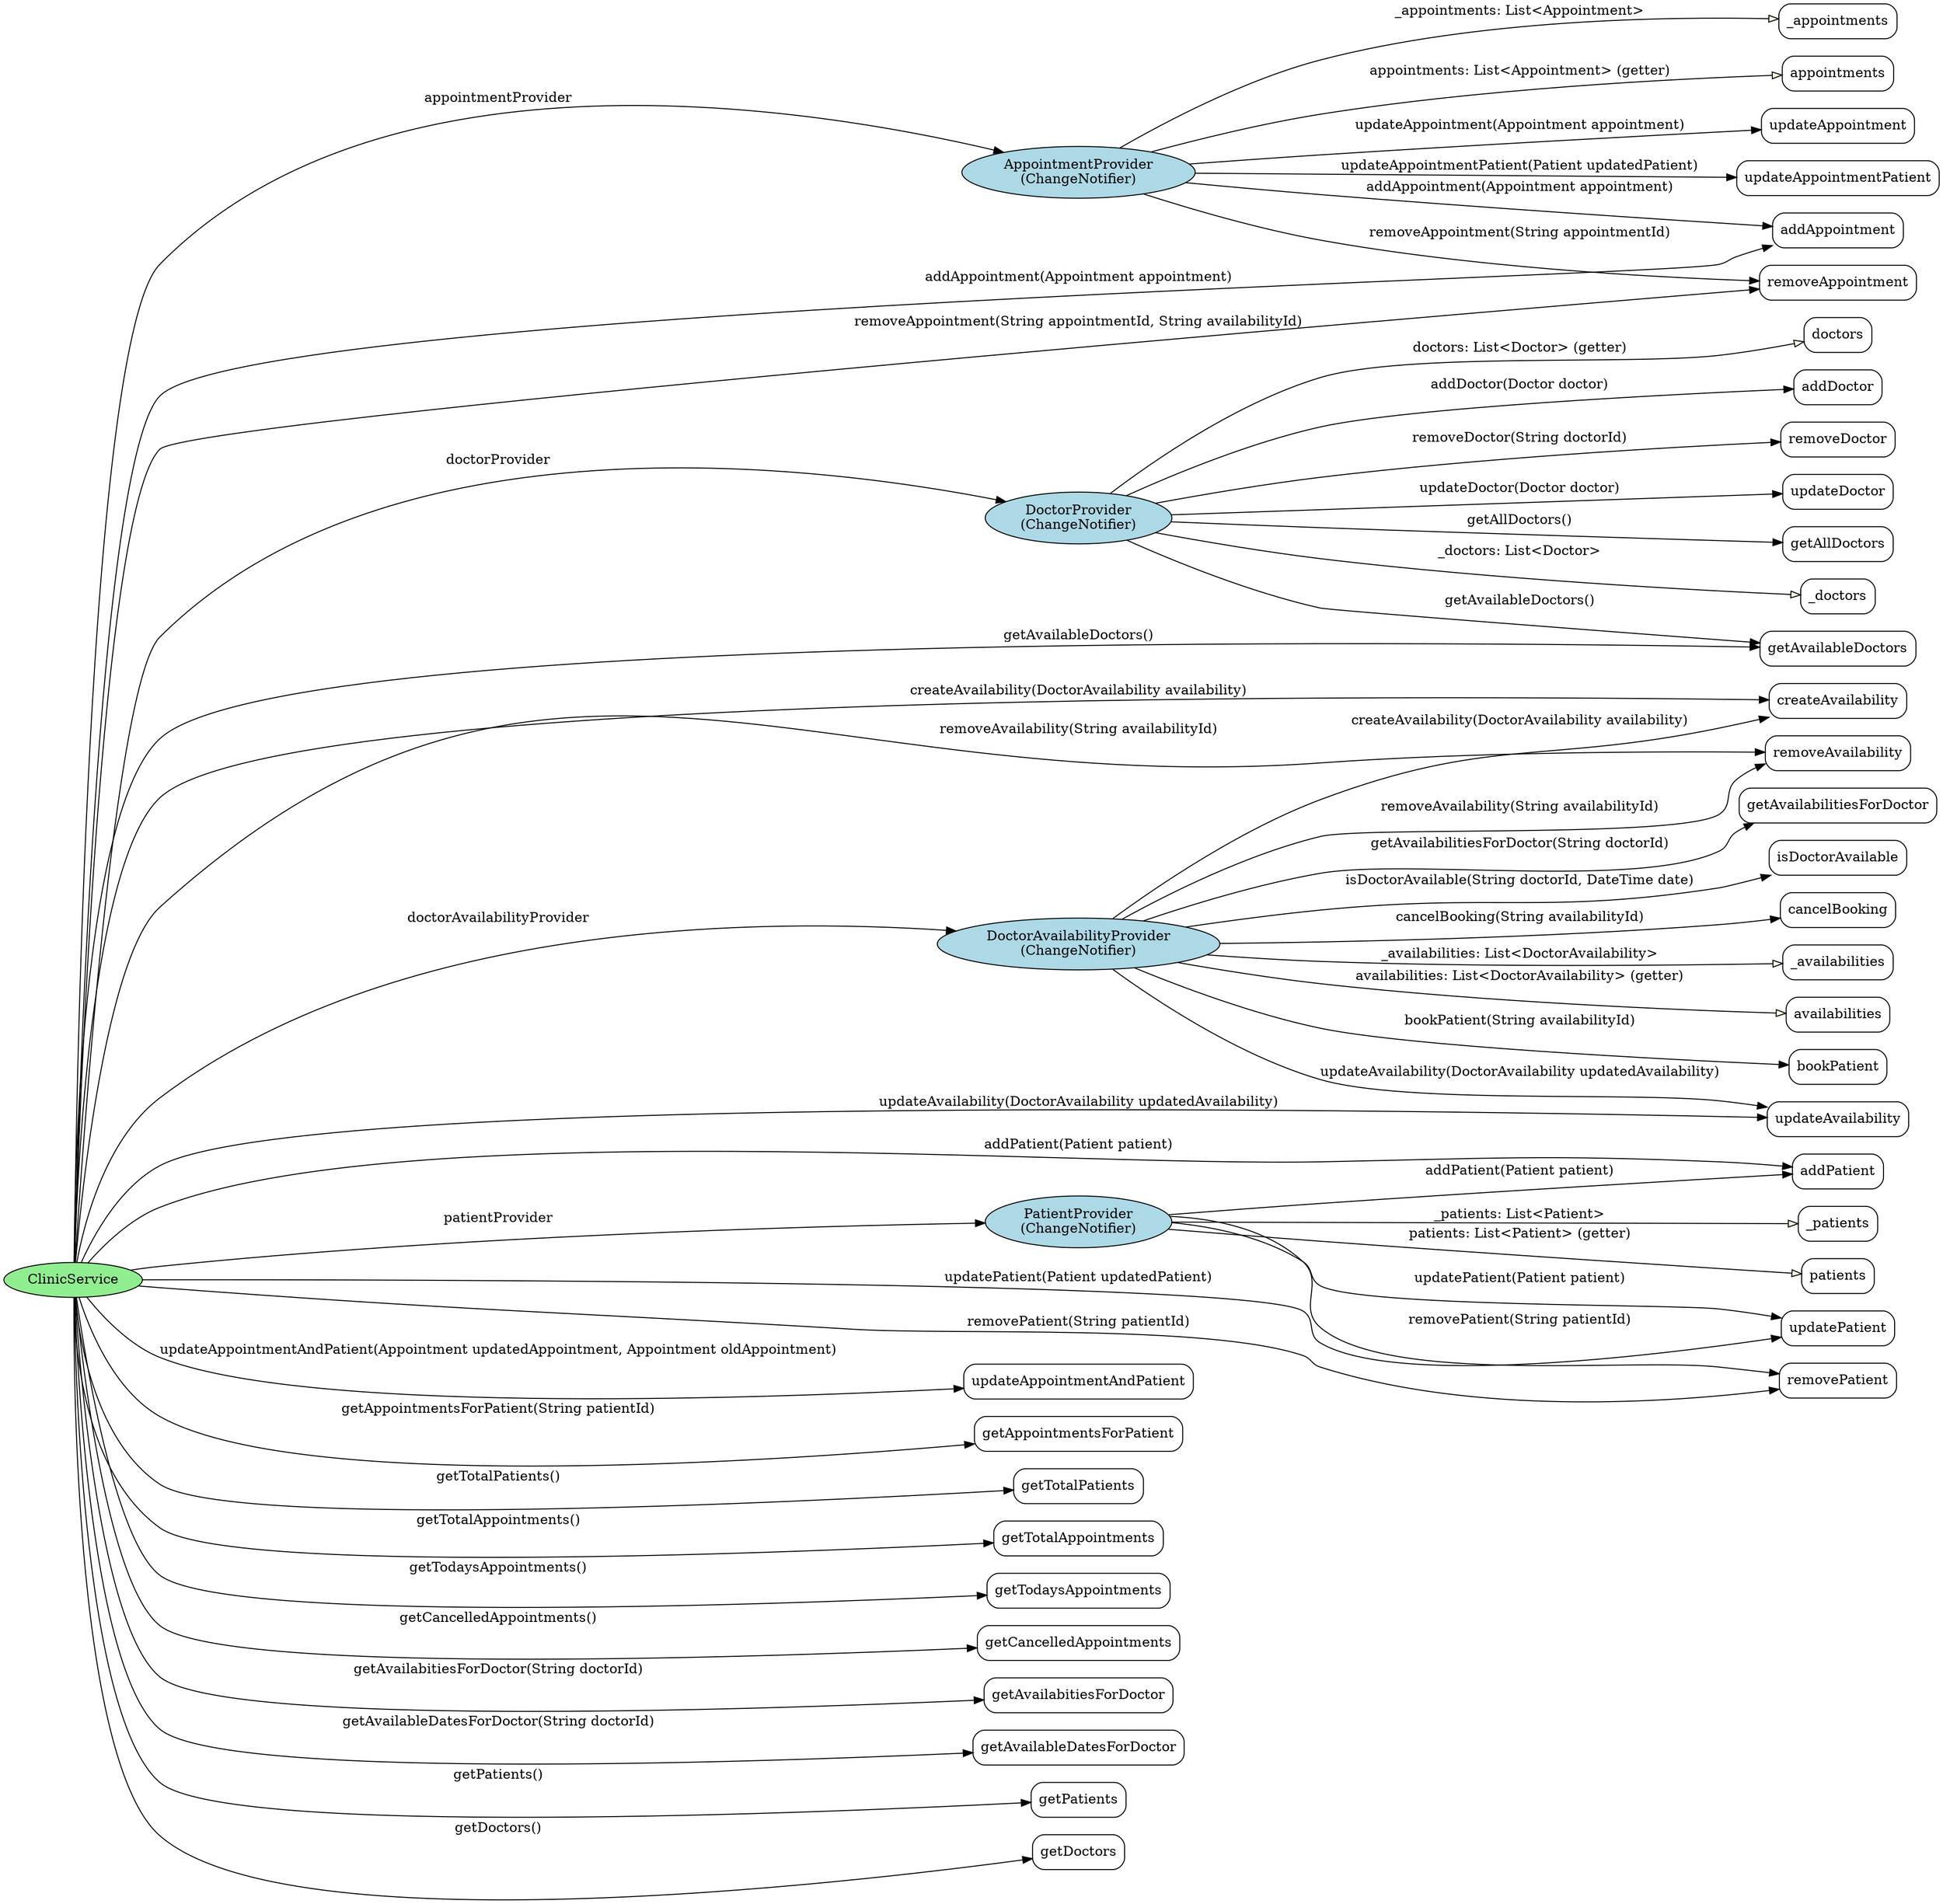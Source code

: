 digraph ClinicSystem {
    rankdir=LR; // Left-to-right layout
    node [shape=box, style=rounded]; // Rounded boxes for nodes

    // Class names
    AppointmentProvider [label="AppointmentProvider\n(ChangeNotifier)", shape=ellipse, style=filled, fillcolor=lightblue];
    DoctorProvider [label="DoctorProvider\n(ChangeNotifier)", shape=ellipse, style=filled, fillcolor=lightblue];
    DoctorAvailabilityProvider [label="DoctorAvailabilityProvider\n(ChangeNotifier)", shape=ellipse, style=filled, fillcolor=lightblue];
    PatientProvider [label="PatientProvider\n(ChangeNotifier)", shape=ellipse, style=filled, fillcolor=lightblue];
    ClinicService [label="ClinicService", shape=ellipse, style=filled, fillcolor=lightgreen];

    // Attributes
    AppointmentProvider -> _appointments [label="_appointments: List<Appointment>", style=filled, fillcolor=lightyellow];
    AppointmentProvider -> appointments [label="appointments: List<Appointment> (getter)", style=filled, fillcolor=lightyellow];

    DoctorProvider -> _doctors [label="_doctors: List<Doctor>", style=filled, fillcolor=lightyellow];
    DoctorProvider -> doctors [label="doctors: List<Doctor> (getter)", style=filled, fillcolor=lightyellow];

    DoctorAvailabilityProvider -> _availabilities [label="_availabilities: List<DoctorAvailability>", style=filled, fillcolor=lightyellow];
    DoctorAvailabilityProvider -> availabilities [label="availabilities: List<DoctorAvailability> (getter)", style=filled, fillcolor=lightyellow];

    PatientProvider -> _patients [label="_patients: List<Patient>", style=filled, fillcolor=lightyellow];
    PatientProvider -> patients [label="patients: List<Patient> (getter)", style=filled, fillcolor=lightyellow];

    // Relationships between ClinicService and Providers
    ClinicService -> AppointmentProvider [label="appointmentProvider"];
    ClinicService -> PatientProvider [label="patientProvider"];
    ClinicService -> DoctorProvider [label="doctorProvider"];
    ClinicService -> DoctorAvailabilityProvider [label="doctorAvailabilityProvider"];

    // Methods for AppointmentProvider
    AppointmentProvider -> addAppointment [label="addAppointment(Appointment appointment)"];
    AppointmentProvider -> removeAppointment [label="removeAppointment(String appointmentId)"];
    AppointmentProvider -> updateAppointment [label="updateAppointment(Appointment appointment)"];
    AppointmentProvider -> updateAppointmentPatient [label="updateAppointmentPatient(Patient updatedPatient)"];

    // Methods for DoctorProvider
    DoctorProvider -> addDoctor [label="addDoctor(Doctor doctor)"];
    DoctorProvider -> removeDoctor [label="removeDoctor(String doctorId)"];
    DoctorProvider -> updateDoctor [label="updateDoctor(Doctor doctor)"];
    DoctorProvider -> getAllDoctors [label="getAllDoctors()"];
    DoctorProvider -> getAvailableDoctors [label="getAvailableDoctors()"];

    // Methods for DoctorAvailabilityProvider
    DoctorAvailabilityProvider -> createAvailability [label="createAvailability(DoctorAvailability availability)"];
    DoctorAvailabilityProvider -> removeAvailability [label="removeAvailability(String availabilityId)"];
    DoctorAvailabilityProvider -> updateAvailability [label="updateAvailability(DoctorAvailability updatedAvailability)"];
    DoctorAvailabilityProvider -> getAvailabilitiesForDoctor [label="getAvailabilitiesForDoctor(String doctorId)"];
    DoctorAvailabilityProvider -> isDoctorAvailable [label="isDoctorAvailable(String doctorId, DateTime date)"];
    DoctorAvailabilityProvider -> cancelBooking [label="cancelBooking(String availabilityId)"];
    DoctorAvailabilityProvider -> bookPatient [label="bookPatient(String availabilityId)"];

    // Methods for PatientProvider
    PatientProvider -> addPatient [label="addPatient(Patient patient)"];
    PatientProvider -> removePatient [label="removePatient(String patientId)"];
    PatientProvider -> updatePatient [label="updatePatient(Patient patient)"];

    // Methods for ClinicService
    ClinicService -> addAppointment [label="addAppointment(Appointment appointment)"];
    ClinicService -> updateAppointmentAndPatient [label="updateAppointmentAndPatient(Appointment updatedAppointment, Appointment oldAppointment)"];
    ClinicService -> removeAppointment [label="removeAppointment(String appointmentId, String availabilityId)"];
    ClinicService -> getAppointmentsForPatient [label="getAppointmentsForPatient(String patientId)"];
    ClinicService -> getTotalPatients [label="getTotalPatients()"];
    ClinicService -> getTotalAppointments [label="getTotalAppointments()"];
    ClinicService -> getTodaysAppointments [label="getTodaysAppointments()"];
    ClinicService -> getCancelledAppointments [label="getCancelledAppointments()"];
    ClinicService -> addPatient [label="addPatient(Patient patient)"];
    ClinicService -> removePatient [label="removePatient(String patientId)"];
    ClinicService -> updatePatient [label="updatePatient(Patient updatedPatient)"];
    ClinicService -> getAvailableDoctors [label="getAvailableDoctors()"];
    ClinicService -> getAvailabitiesForDoctor [label="getAvailabitiesForDoctor(String doctorId)"];
    ClinicService -> getAvailableDatesForDoctor [label="getAvailableDatesForDoctor(String doctorId)"];
    ClinicService -> getPatients [label="getPatients()"];
    ClinicService -> getDoctors [label="getDoctors()"];
    ClinicService -> createAvailability [label="createAvailability(DoctorAvailability availability)"];
    ClinicService -> updateAvailability [label="updateAvailability(DoctorAvailability updatedAvailability)"];
    ClinicService -> removeAvailability [label="removeAvailability(String availabilityId)"];
}